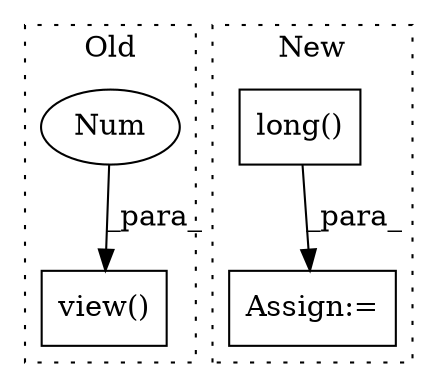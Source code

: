 digraph G {
subgraph cluster0 {
1 [label="view()" a="75" s="1083,1120" l="35,1" shape="box"];
3 [label="Num" a="76" s="1118" l="2" shape="ellipse"];
label = "Old";
style="dotted";
}
subgraph cluster1 {
2 [label="long()" a="75" s="1268" l="13" shape="box"];
4 [label="Assign:=" a="68" s="1294" l="3" shape="box"];
label = "New";
style="dotted";
}
2 -> 4 [label="_para_"];
3 -> 1 [label="_para_"];
}